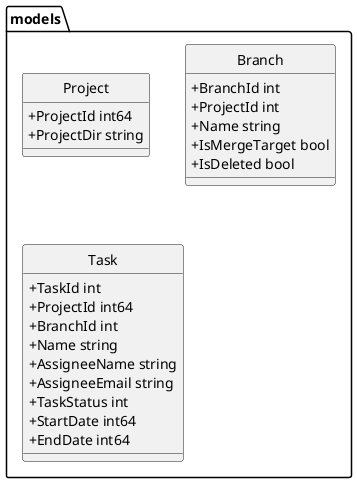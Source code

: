 @startuml
top to bottom direction
skinparam classAttributeIconSize 0
skinparam DefaultFontName Arial
skinparam DefaultFontSize 14
skinparam monochrome true
hide circle

namespace models {
    class Project << (S,Aquamarine) >> {
        + ProjectId int64
        + ProjectDir string

    }
    class Branch << (S,Aquamarine) >> {
        + BranchId int
        + ProjectId int
        + Name string
        + IsMergeTarget bool
        + IsDeleted bool

    }
    class Task << (S,Aquamarine) >> {
        + TaskId int
        + ProjectId int64
        + BranchId int
        + Name string
        + AssigneeName string
        + AssigneeEmail string
        + TaskStatus int
        + StartDate int64
        + EndDate int64

    }
}
@enduml